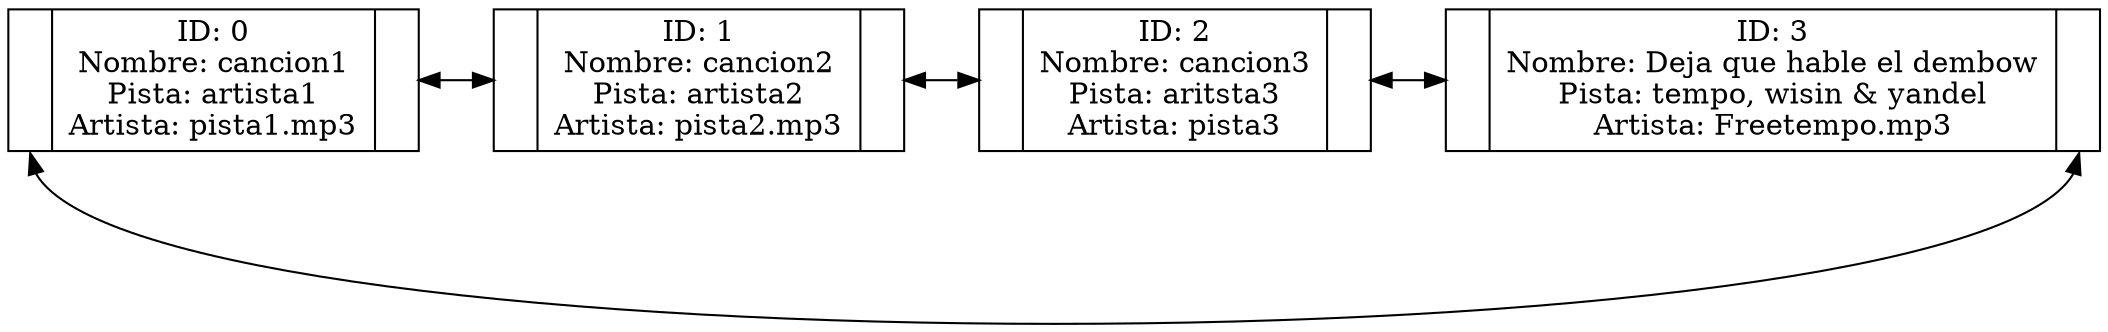 digraph G {
  rankdir=LR;
  node [shape = record, height = .1]
node0 [label = "{<f1>|ID: 0\nNombre: cancion1\nPista: artista1\nArtista: pista1.mp3|<f2>}"];
node1 [label = "{<f1>|ID: 1\nNombre: cancion2\nPista: artista2\nArtista: pista2.mp3|<f2>}"];
node2 [label = "{<f1>|ID: 2\nNombre: cancion3\nPista: aritsta3\nArtista: pista3|<f2>}"];
node3 [label = "{<f1>|ID: 3\nNombre: Deja que hable el dembow\nPista: tempo, wisin & yandel\nArtista: Freetempo.mp3|<f2>}"];
node0:f2  -> node1:f1[dir=both];
node1:f2  -> node2:f1[dir=both];
node2:f2  -> node3:f1[dir=both];
node0:f1 -> node3:f2 [dir=both constraint=false];
}
